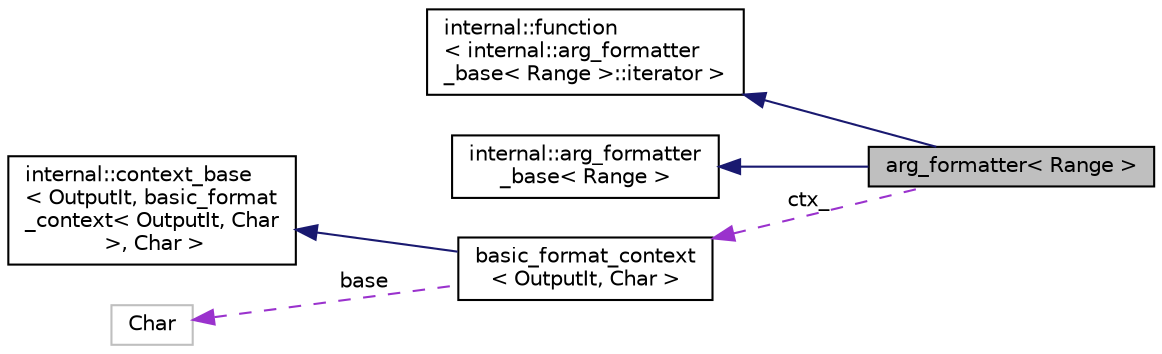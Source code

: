 digraph "arg_formatter&lt; Range &gt;"
{
  edge [fontname="Helvetica",fontsize="10",labelfontname="Helvetica",labelfontsize="10"];
  node [fontname="Helvetica",fontsize="10",shape=record];
  rankdir="LR";
  Node1 [label="arg_formatter\< Range \>",height=0.2,width=0.4,color="black", fillcolor="grey75", style="filled" fontcolor="black"];
  Node2 -> Node1 [dir="back",color="midnightblue",fontsize="10",style="solid",fontname="Helvetica"];
  Node2 [label="internal::function\l\< internal::arg_formatter\l_base\< Range \>::iterator \>",height=0.2,width=0.4,color="black", fillcolor="white", style="filled",URL="$structinternal_1_1function.html"];
  Node3 -> Node1 [dir="back",color="midnightblue",fontsize="10",style="solid",fontname="Helvetica"];
  Node3 [label="internal::arg_formatter\l_base\< Range \>",height=0.2,width=0.4,color="black", fillcolor="white", style="filled",URL="$classinternal_1_1arg__formatter__base.html"];
  Node4 -> Node1 [dir="back",color="darkorchid3",fontsize="10",style="dashed",label=" ctx_" ,fontname="Helvetica"];
  Node4 [label="basic_format_context\l\< OutputIt, Char \>",height=0.2,width=0.4,color="black", fillcolor="white", style="filled",URL="$classbasic__format__context.html"];
  Node5 -> Node4 [dir="back",color="midnightblue",fontsize="10",style="solid",fontname="Helvetica"];
  Node5 [label="internal::context_base\l\< OutputIt, basic_format\l_context\< OutputIt, Char\l \>, Char \>",height=0.2,width=0.4,color="black", fillcolor="white", style="filled",URL="$classinternal_1_1context__base.html"];
  Node6 -> Node4 [dir="back",color="darkorchid3",fontsize="10",style="dashed",label=" base" ,fontname="Helvetica"];
  Node6 [label="Char",height=0.2,width=0.4,color="grey75", fillcolor="white", style="filled"];
}
